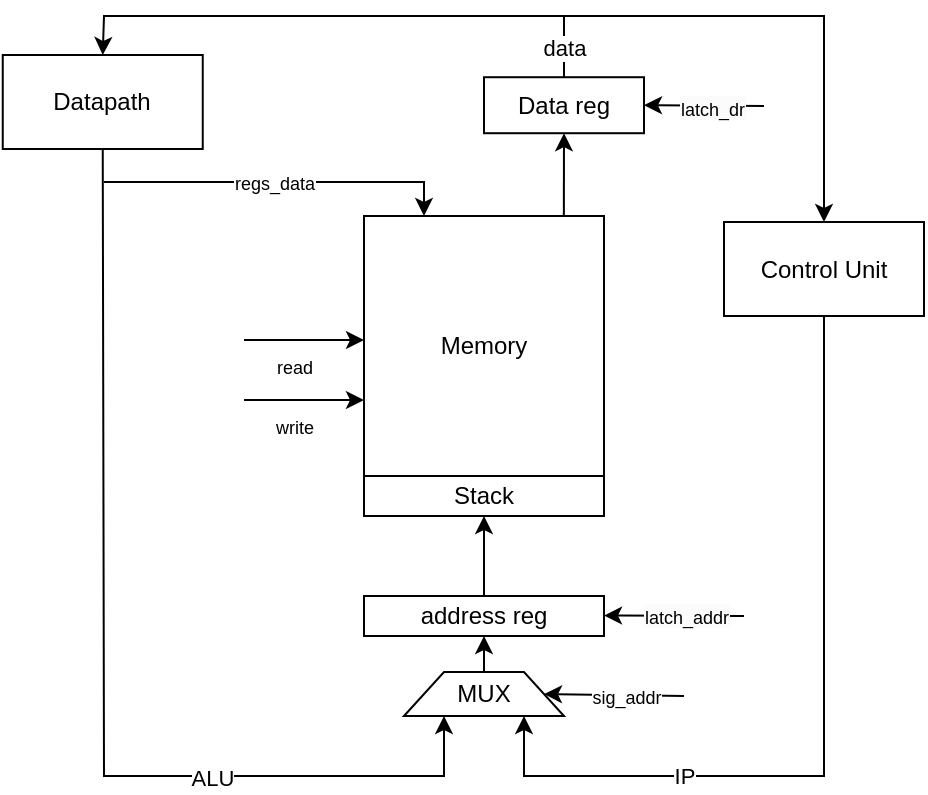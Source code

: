 <mxfile version="24.4.8" type="device">
  <diagram name="Page-1" id="hIn6d1yT6kjLr_L3phNb">
    <mxGraphModel dx="3816" dy="2900" grid="1" gridSize="10" guides="1" tooltips="1" connect="1" arrows="1" fold="1" page="1" pageScale="1" pageWidth="2336" pageHeight="1654" math="0" shadow="0">
      <root>
        <mxCell id="0" />
        <mxCell id="1" parent="0" />
        <mxCell id="RBDbEPgL51dQyDeWZOxn-1" value="Memory" style="rounded=0;whiteSpace=wrap;html=1;" vertex="1" parent="1">
          <mxGeometry x="1340" y="320" width="120" height="130" as="geometry" />
        </mxCell>
        <mxCell id="RBDbEPgL51dQyDeWZOxn-2" value="" style="endArrow=classic;html=1;rounded=0;" edge="1" parent="1">
          <mxGeometry width="50" height="50" relative="1" as="geometry">
            <mxPoint x="1280" y="412" as="sourcePoint" />
            <mxPoint x="1340" y="412" as="targetPoint" />
          </mxGeometry>
        </mxCell>
        <mxCell id="RBDbEPgL51dQyDeWZOxn-3" value="&lt;font style=&quot;font-size: 9px;&quot;&gt;write&lt;/font&gt;" style="text;html=1;align=center;verticalAlign=middle;resizable=0;points=[];autosize=1;strokeColor=none;fillColor=none;" vertex="1" parent="1">
          <mxGeometry x="1285" y="410" width="40" height="30" as="geometry" />
        </mxCell>
        <mxCell id="RBDbEPgL51dQyDeWZOxn-4" value="" style="endArrow=classic;html=1;rounded=0;" edge="1" parent="1">
          <mxGeometry width="50" height="50" relative="1" as="geometry">
            <mxPoint x="1280" y="382" as="sourcePoint" />
            <mxPoint x="1340" y="382" as="targetPoint" />
          </mxGeometry>
        </mxCell>
        <mxCell id="RBDbEPgL51dQyDeWZOxn-5" value="&lt;font style=&quot;font-size: 9px;&quot;&gt;read&lt;/font&gt;" style="text;html=1;align=center;verticalAlign=middle;resizable=0;points=[];autosize=1;strokeColor=none;fillColor=none;" vertex="1" parent="1">
          <mxGeometry x="1285" y="380" width="40" height="30" as="geometry" />
        </mxCell>
        <mxCell id="RBDbEPgL51dQyDeWZOxn-6" value="MUX" style="shape=trapezoid;perimeter=trapezoidPerimeter;whiteSpace=wrap;html=1;fixedSize=1;" vertex="1" parent="1">
          <mxGeometry x="1360" y="548" width="80" height="22" as="geometry" />
        </mxCell>
        <mxCell id="RBDbEPgL51dQyDeWZOxn-7" value="" style="endArrow=classic;html=1;rounded=0;exitX=0.5;exitY=0;exitDx=0;exitDy=0;entryX=0.5;entryY=1;entryDx=0;entryDy=0;" edge="1" parent="1" source="RBDbEPgL51dQyDeWZOxn-9" target="RBDbEPgL51dQyDeWZOxn-10">
          <mxGeometry width="50" height="50" relative="1" as="geometry">
            <mxPoint x="1325" y="580" as="sourcePoint" />
            <mxPoint x="1400" y="410" as="targetPoint" />
          </mxGeometry>
        </mxCell>
        <mxCell id="RBDbEPgL51dQyDeWZOxn-8" value="" style="endArrow=classic;html=1;rounded=0;exitX=0.5;exitY=0;exitDx=0;exitDy=0;entryX=0.5;entryY=1;entryDx=0;entryDy=0;" edge="1" parent="1" source="RBDbEPgL51dQyDeWZOxn-6" target="RBDbEPgL51dQyDeWZOxn-9">
          <mxGeometry width="50" height="50" relative="1" as="geometry">
            <mxPoint x="1400" y="526" as="sourcePoint" />
            <mxPoint x="1400" y="490" as="targetPoint" />
          </mxGeometry>
        </mxCell>
        <mxCell id="RBDbEPgL51dQyDeWZOxn-9" value="address reg" style="rounded=0;whiteSpace=wrap;html=1;" vertex="1" parent="1">
          <mxGeometry x="1340" y="510" width="120" height="20" as="geometry" />
        </mxCell>
        <mxCell id="RBDbEPgL51dQyDeWZOxn-10" value="Stack" style="rounded=0;whiteSpace=wrap;html=1;" vertex="1" parent="1">
          <mxGeometry x="1340" y="450" width="120" height="20" as="geometry" />
        </mxCell>
        <mxCell id="RBDbEPgL51dQyDeWZOxn-11" value="" style="endArrow=classic;html=1;rounded=0;exitX=0.666;exitY=0.003;exitDx=0;exitDy=0;entryX=0.5;entryY=1;entryDx=0;entryDy=0;exitPerimeter=0;" edge="1" parent="1" target="RBDbEPgL51dQyDeWZOxn-12">
          <mxGeometry width="50" height="50" relative="1" as="geometry">
            <mxPoint x="1439.92" y="320.0" as="sourcePoint" />
            <mxPoint x="1351.68" y="159.718" as="targetPoint" />
            <Array as="points" />
          </mxGeometry>
        </mxCell>
        <mxCell id="RBDbEPgL51dQyDeWZOxn-12" value="Data reg" style="rounded=0;whiteSpace=wrap;html=1;" vertex="1" parent="1">
          <mxGeometry x="1400" y="250.61" width="80" height="28" as="geometry" />
        </mxCell>
        <mxCell id="RBDbEPgL51dQyDeWZOxn-13" value="" style="endArrow=classic;html=1;rounded=0;entryX=1;entryY=0.5;entryDx=0;entryDy=0;" edge="1" parent="1" target="RBDbEPgL51dQyDeWZOxn-12">
          <mxGeometry width="50" height="50" relative="1" as="geometry">
            <mxPoint x="1540" y="265" as="sourcePoint" />
            <mxPoint x="1480" y="267.11" as="targetPoint" />
          </mxGeometry>
        </mxCell>
        <mxCell id="RBDbEPgL51dQyDeWZOxn-14" value="&lt;span style=&quot;text-wrap: wrap; background-color: rgb(251, 251, 251);&quot;&gt;&lt;font style=&quot;font-size: 9px;&quot;&gt;latch_dr&lt;/font&gt;&lt;/span&gt;" style="edgeLabel;html=1;align=center;verticalAlign=middle;resizable=0;points=[];" vertex="1" connectable="0" parent="RBDbEPgL51dQyDeWZOxn-13">
          <mxGeometry x="-0.113" y="1" relative="1" as="geometry">
            <mxPoint as="offset" />
          </mxGeometry>
        </mxCell>
        <mxCell id="RBDbEPgL51dQyDeWZOxn-15" value="" style="endArrow=classic;html=1;rounded=0;" edge="1" parent="1">
          <mxGeometry width="50" height="50" relative="1" as="geometry">
            <mxPoint x="1530" y="520" as="sourcePoint" />
            <mxPoint x="1460" y="519.76" as="targetPoint" />
          </mxGeometry>
        </mxCell>
        <mxCell id="RBDbEPgL51dQyDeWZOxn-16" value="&lt;span style=&quot;text-wrap: wrap; background-color: rgb(251, 251, 251);&quot;&gt;&lt;font style=&quot;font-size: 9px;&quot;&gt;latch_addr&lt;/font&gt;&lt;/span&gt;" style="edgeLabel;html=1;align=center;verticalAlign=middle;resizable=0;points=[];" vertex="1" connectable="0" parent="RBDbEPgL51dQyDeWZOxn-15">
          <mxGeometry x="0.183" relative="1" as="geometry">
            <mxPoint x="12" as="offset" />
          </mxGeometry>
        </mxCell>
        <mxCell id="RBDbEPgL51dQyDeWZOxn-17" value="" style="endArrow=classic;html=1;rounded=0;entryX=1;entryY=0.5;entryDx=0;entryDy=0;" edge="1" parent="1" target="RBDbEPgL51dQyDeWZOxn-6">
          <mxGeometry width="50" height="50" relative="1" as="geometry">
            <mxPoint x="1500" y="560" as="sourcePoint" />
            <mxPoint x="1435" y="558.88" as="targetPoint" />
          </mxGeometry>
        </mxCell>
        <mxCell id="RBDbEPgL51dQyDeWZOxn-18" value="&lt;font style=&quot;font-size: 9px;&quot;&gt;sig_addr&lt;/font&gt;" style="edgeLabel;html=1;align=center;verticalAlign=middle;resizable=0;points=[];" vertex="1" connectable="0" parent="RBDbEPgL51dQyDeWZOxn-17">
          <mxGeometry x="0.183" relative="1" as="geometry">
            <mxPoint x="12" as="offset" />
          </mxGeometry>
        </mxCell>
        <mxCell id="RBDbEPgL51dQyDeWZOxn-19" value="" style="endArrow=classic;html=1;rounded=0;entryX=0.25;entryY=0;entryDx=0;entryDy=0;" edge="1" parent="1" target="RBDbEPgL51dQyDeWZOxn-1">
          <mxGeometry width="50" height="50" relative="1" as="geometry">
            <mxPoint x="1210" y="303" as="sourcePoint" />
            <mxPoint x="1255" y="251" as="targetPoint" />
            <Array as="points">
              <mxPoint x="1370" y="303" />
            </Array>
          </mxGeometry>
        </mxCell>
        <mxCell id="RBDbEPgL51dQyDeWZOxn-20" value="&lt;font style=&quot;font-size: 9px;&quot;&gt;regs_data&lt;/font&gt;" style="edgeLabel;html=1;align=center;verticalAlign=middle;resizable=0;points=[];" vertex="1" connectable="0" parent="RBDbEPgL51dQyDeWZOxn-19">
          <mxGeometry x="-0.466" y="-2" relative="1" as="geometry">
            <mxPoint x="37" y="-2" as="offset" />
          </mxGeometry>
        </mxCell>
        <mxCell id="RBDbEPgL51dQyDeWZOxn-21" value="" style="endArrow=classic;html=1;rounded=0;exitX=0.5;exitY=0;exitDx=0;exitDy=0;entryX=0.5;entryY=0;entryDx=0;entryDy=0;" edge="1" parent="1" source="RBDbEPgL51dQyDeWZOxn-12" target="RBDbEPgL51dQyDeWZOxn-23">
          <mxGeometry width="50" height="50" relative="1" as="geometry">
            <mxPoint x="1490" y="190" as="sourcePoint" />
            <mxPoint x="1440" y="180" as="targetPoint" />
            <Array as="points">
              <mxPoint x="1440" y="220" />
              <mxPoint x="1210" y="220" />
            </Array>
          </mxGeometry>
        </mxCell>
        <mxCell id="RBDbEPgL51dQyDeWZOxn-22" value="data" style="edgeLabel;html=1;align=center;verticalAlign=middle;resizable=0;points=[];" vertex="1" connectable="0" parent="RBDbEPgL51dQyDeWZOxn-21">
          <mxGeometry x="0.014" relative="1" as="geometry">
            <mxPoint x="111" y="16" as="offset" />
          </mxGeometry>
        </mxCell>
        <mxCell id="RBDbEPgL51dQyDeWZOxn-23" value="Datapath" style="rounded=0;whiteSpace=wrap;html=1;" vertex="1" parent="1">
          <mxGeometry x="1159.37" y="239.5" width="100" height="47" as="geometry" />
        </mxCell>
        <mxCell id="RBDbEPgL51dQyDeWZOxn-24" value="Control Unit" style="rounded=0;whiteSpace=wrap;html=1;" vertex="1" parent="1">
          <mxGeometry x="1520" y="323" width="100" height="47" as="geometry" />
        </mxCell>
        <mxCell id="RBDbEPgL51dQyDeWZOxn-25" value="" style="endArrow=classic;html=1;rounded=0;entryX=0.5;entryY=0;entryDx=0;entryDy=0;" edge="1" parent="1" target="RBDbEPgL51dQyDeWZOxn-24">
          <mxGeometry width="50" height="50" relative="1" as="geometry">
            <mxPoint x="1440" y="220" as="sourcePoint" />
            <mxPoint x="1480" y="260" as="targetPoint" />
            <Array as="points">
              <mxPoint x="1570" y="220" />
            </Array>
          </mxGeometry>
        </mxCell>
        <mxCell id="RBDbEPgL51dQyDeWZOxn-26" value="" style="endArrow=classic;html=1;rounded=0;exitX=0.5;exitY=1;exitDx=0;exitDy=0;entryX=0.25;entryY=1;entryDx=0;entryDy=0;" edge="1" parent="1" source="RBDbEPgL51dQyDeWZOxn-23" target="RBDbEPgL51dQyDeWZOxn-6">
          <mxGeometry width="50" height="50" relative="1" as="geometry">
            <mxPoint x="1310" y="520" as="sourcePoint" />
            <mxPoint x="1360" y="470" as="targetPoint" />
            <Array as="points">
              <mxPoint x="1210" y="600" />
              <mxPoint x="1380" y="600" />
            </Array>
          </mxGeometry>
        </mxCell>
        <mxCell id="RBDbEPgL51dQyDeWZOxn-27" value="ALU" style="edgeLabel;html=1;align=center;verticalAlign=middle;resizable=0;points=[];" vertex="1" connectable="0" parent="RBDbEPgL51dQyDeWZOxn-26">
          <mxGeometry x="0.43" y="-1" relative="1" as="geometry">
            <mxPoint as="offset" />
          </mxGeometry>
        </mxCell>
        <mxCell id="RBDbEPgL51dQyDeWZOxn-28" value="" style="endArrow=classic;html=1;rounded=0;exitX=0.5;exitY=1;exitDx=0;exitDy=0;entryX=0.75;entryY=1;entryDx=0;entryDy=0;" edge="1" parent="1" source="RBDbEPgL51dQyDeWZOxn-24" target="RBDbEPgL51dQyDeWZOxn-6">
          <mxGeometry width="50" height="50" relative="1" as="geometry">
            <mxPoint x="1420" y="500" as="sourcePoint" />
            <mxPoint x="1470" y="450" as="targetPoint" />
            <Array as="points">
              <mxPoint x="1570" y="600" />
              <mxPoint x="1420" y="600" />
            </Array>
          </mxGeometry>
        </mxCell>
        <mxCell id="RBDbEPgL51dQyDeWZOxn-29" value="IP" style="edgeLabel;html=1;align=center;verticalAlign=middle;resizable=0;points=[];" vertex="1" connectable="0" parent="RBDbEPgL51dQyDeWZOxn-28">
          <mxGeometry x="0.465" relative="1" as="geometry">
            <mxPoint as="offset" />
          </mxGeometry>
        </mxCell>
      </root>
    </mxGraphModel>
  </diagram>
</mxfile>
